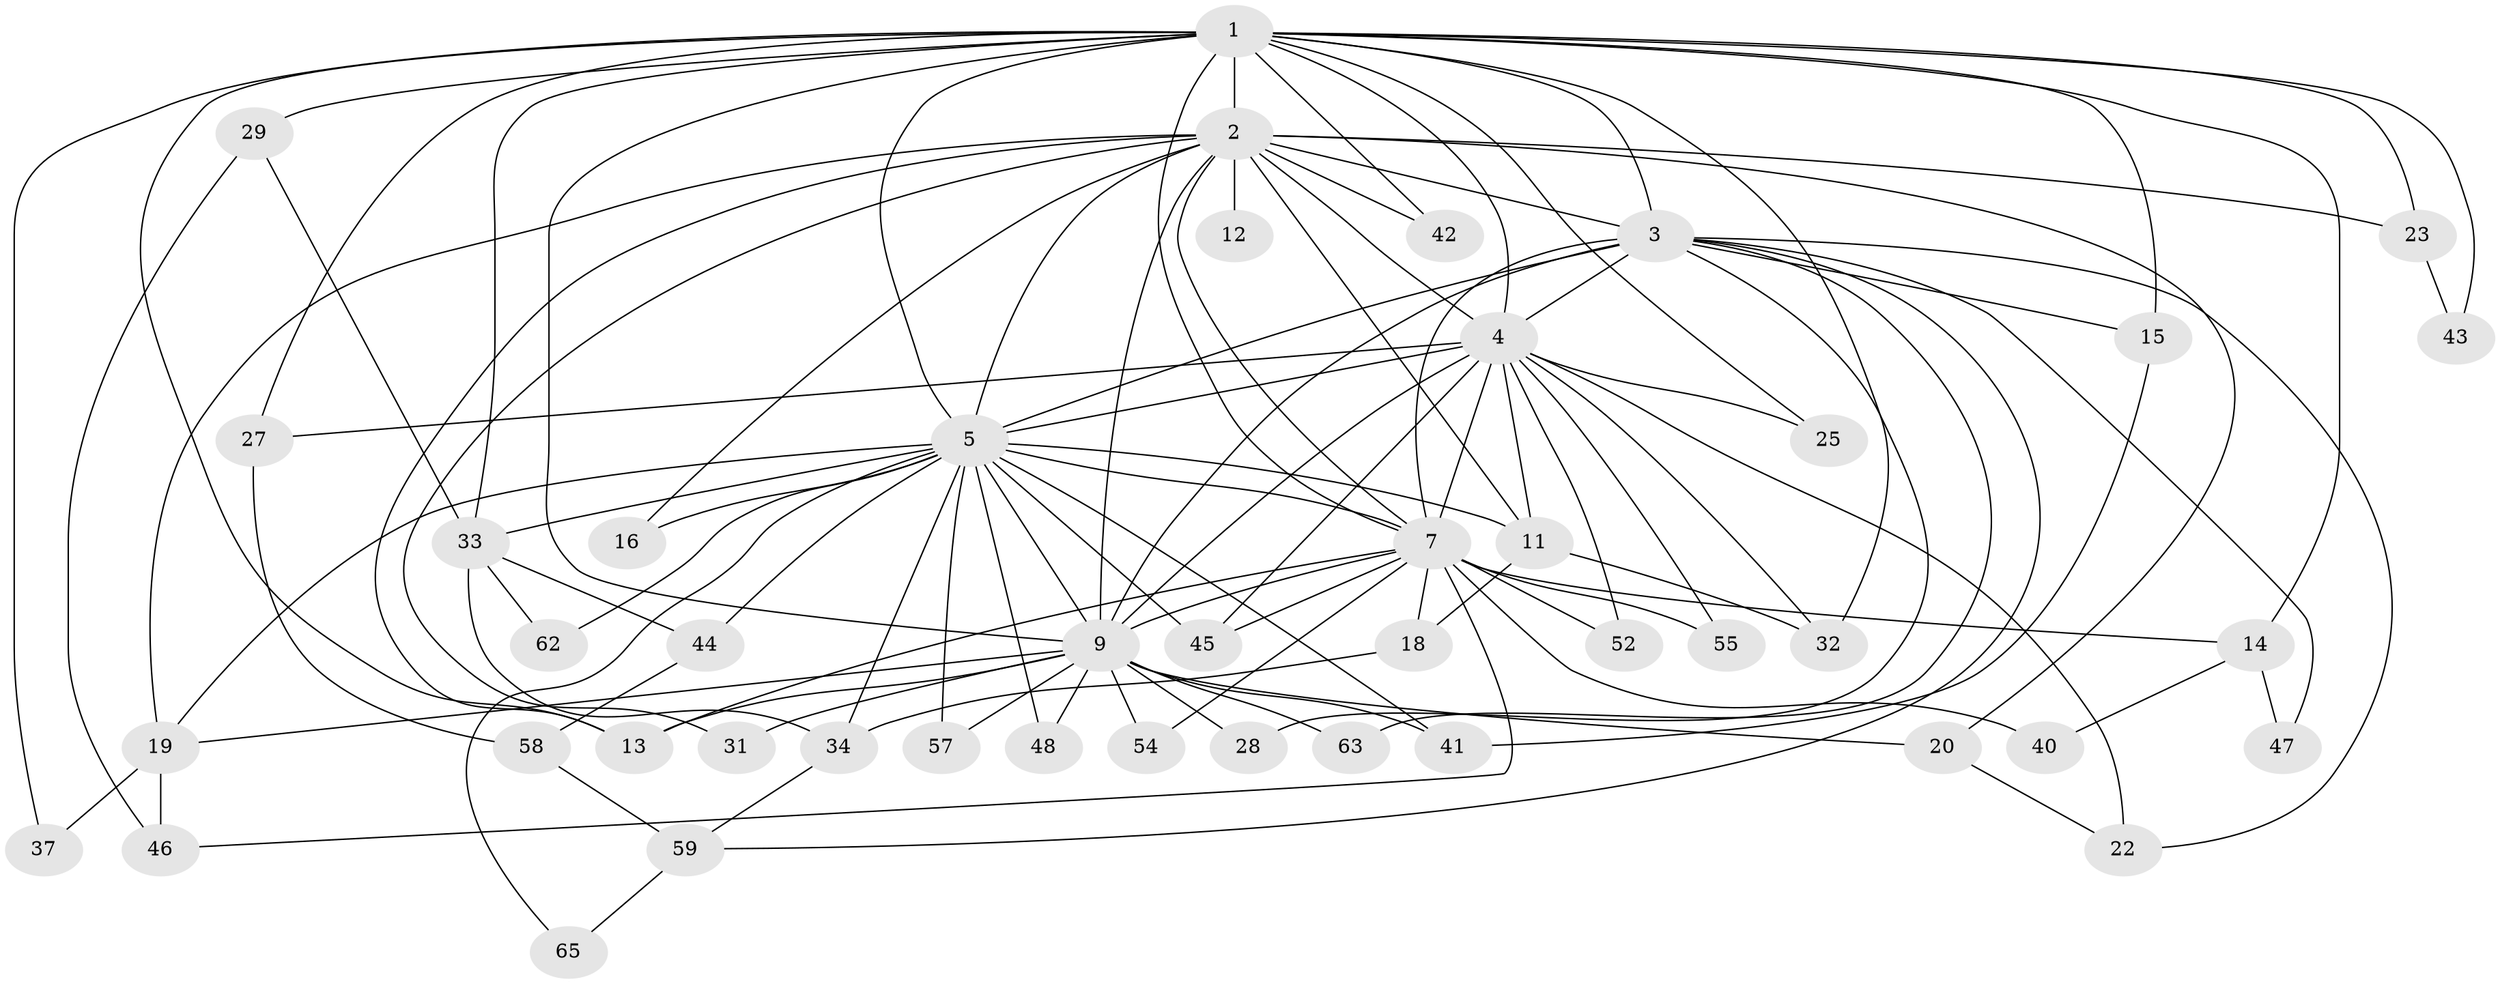 // Generated by graph-tools (version 1.1) at 2025/51/02/27/25 19:51:49]
// undirected, 45 vertices, 107 edges
graph export_dot {
graph [start="1"]
  node [color=gray90,style=filled];
  1 [super="+10"];
  2 [super="+8"];
  3 [super="+35"];
  4 [super="+6"];
  5 [super="+30"];
  7 [super="+49"];
  9 [super="+36"];
  11 [super="+24"];
  12;
  13 [super="+17"];
  14;
  15;
  16;
  18;
  19 [super="+21"];
  20 [super="+39"];
  22;
  23;
  25 [super="+26"];
  27 [super="+53"];
  28;
  29;
  31;
  32 [super="+51"];
  33 [super="+38"];
  34 [super="+64"];
  37;
  40;
  41 [super="+56"];
  42;
  43;
  44;
  45 [super="+50"];
  46 [super="+61"];
  47;
  48;
  52;
  54;
  55;
  57;
  58;
  59 [super="+60"];
  62;
  63;
  65;
  1 -- 2 [weight=4];
  1 -- 3 [weight=2];
  1 -- 4 [weight=4];
  1 -- 5 [weight=2];
  1 -- 7 [weight=2];
  1 -- 9 [weight=2];
  1 -- 14;
  1 -- 15;
  1 -- 23;
  1 -- 25 [weight=2];
  1 -- 29 [weight=2];
  1 -- 32;
  1 -- 33;
  1 -- 37;
  1 -- 42;
  1 -- 43;
  1 -- 13;
  1 -- 27;
  2 -- 3 [weight=2];
  2 -- 4 [weight=4];
  2 -- 5 [weight=2];
  2 -- 7 [weight=3];
  2 -- 9 [weight=2];
  2 -- 12 [weight=2];
  2 -- 13;
  2 -- 16;
  2 -- 19;
  2 -- 31;
  2 -- 11;
  2 -- 42;
  2 -- 20;
  2 -- 23;
  3 -- 4 [weight=3];
  3 -- 5;
  3 -- 7;
  3 -- 9;
  3 -- 15;
  3 -- 22;
  3 -- 28;
  3 -- 47;
  3 -- 63;
  3 -- 59;
  4 -- 5 [weight=3];
  4 -- 7 [weight=2];
  4 -- 9 [weight=2];
  4 -- 11;
  4 -- 22;
  4 -- 27 [weight=2];
  4 -- 52;
  4 -- 45;
  4 -- 55;
  4 -- 25;
  4 -- 32;
  5 -- 7;
  5 -- 9;
  5 -- 16;
  5 -- 19;
  5 -- 33;
  5 -- 34;
  5 -- 44;
  5 -- 48;
  5 -- 57;
  5 -- 62;
  5 -- 65;
  5 -- 45;
  5 -- 11;
  5 -- 41;
  7 -- 9;
  7 -- 14;
  7 -- 18;
  7 -- 40;
  7 -- 52;
  7 -- 54;
  7 -- 55;
  7 -- 46;
  7 -- 13;
  7 -- 45;
  9 -- 20;
  9 -- 28;
  9 -- 31;
  9 -- 41;
  9 -- 54;
  9 -- 57;
  9 -- 63;
  9 -- 48;
  9 -- 13;
  9 -- 19;
  11 -- 18;
  11 -- 32;
  14 -- 40;
  14 -- 47;
  15 -- 41;
  18 -- 34;
  19 -- 37;
  19 -- 46;
  20 -- 22;
  23 -- 43;
  27 -- 58;
  29 -- 46;
  29 -- 33;
  33 -- 62;
  33 -- 44;
  33 -- 34;
  34 -- 59;
  44 -- 58;
  58 -- 59;
  59 -- 65;
}
